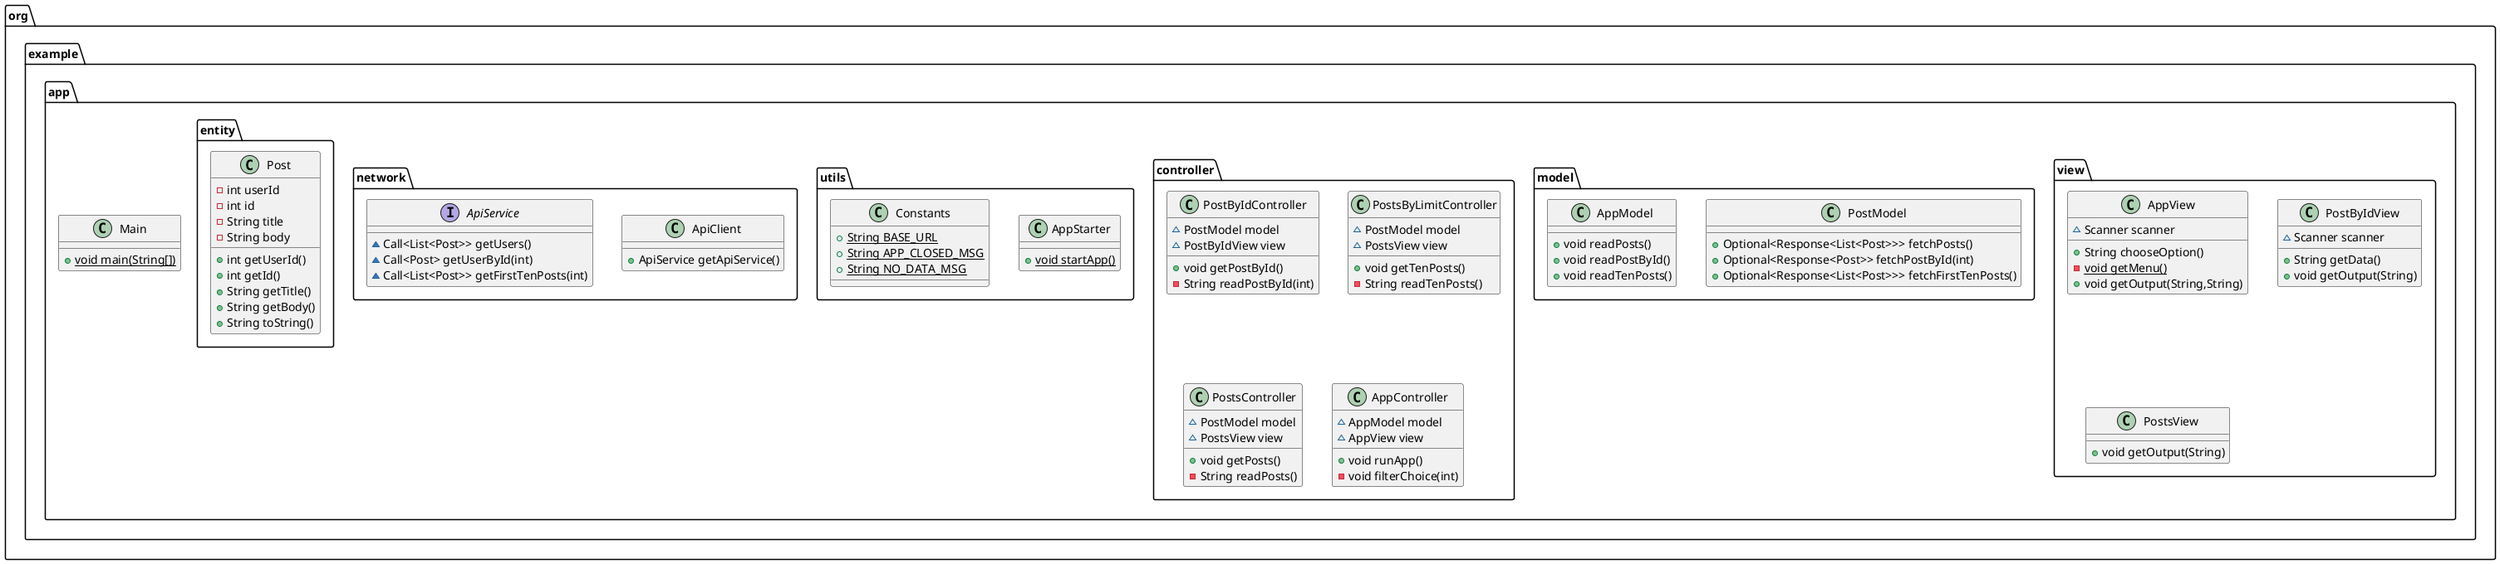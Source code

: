 @startuml
class org.example.app.view.AppView {
~ Scanner scanner
+ String chooseOption()
- {static} void getMenu()
+ void getOutput(String,String)
}
class org.example.app.model.PostModel {
+ Optional<Response<List<Post>>> fetchPosts()
+ Optional<Response<Post>> fetchPostById(int)
+ Optional<Response<List<Post>>> fetchFirstTenPosts()
}
class org.example.app.view.PostByIdView {
~ Scanner scanner
+ String getData()
+ void getOutput(String)
}
class org.example.app.controller.PostByIdController {
~ PostModel model
~ PostByIdView view
+ void getPostById()
- String readPostById(int)
}
class org.example.app.controller.PostsByLimitController {
~ PostModel model
~ PostsView view
+ void getTenPosts()
- String readTenPosts()
}
class org.example.app.utils.AppStarter {
+ {static} void startApp()
}
class org.example.app.network.ApiClient {
+ ApiService getApiService()
}
class org.example.app.Main {
+ {static} void main(String[])
}
class org.example.app.model.AppModel {
+ void readPosts()
+ void readPostById()
+ void readTenPosts()
}
class org.example.app.controller.PostsController {
~ PostModel model
~ PostsView view
+ void getPosts()
- String readPosts()
}
interface org.example.app.network.ApiService {
~ Call<List<Post>> getUsers()
~ Call<Post> getUserById(int)
~ Call<List<Post>> getFirstTenPosts(int)
}
class org.example.app.controller.AppController {
~ AppModel model
~ AppView view
+ void runApp()
- void filterChoice(int)
}
class org.example.app.view.PostsView {
+ void getOutput(String)
}
class org.example.app.entity.Post {
- int userId
- int id
- String title
- String body
+ int getUserId()
+ int getId()
+ String getTitle()
+ String getBody()
+ String toString()
}
class org.example.app.utils.Constants {
+ {static} String BASE_URL
+ {static} String APP_CLOSED_MSG
+ {static} String NO_DATA_MSG
}
@enduml